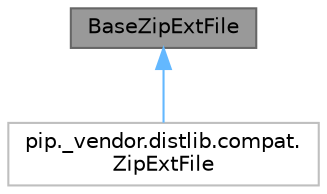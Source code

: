 digraph "BaseZipExtFile"
{
 // LATEX_PDF_SIZE
  bgcolor="transparent";
  edge [fontname=Helvetica,fontsize=10,labelfontname=Helvetica,labelfontsize=10];
  node [fontname=Helvetica,fontsize=10,shape=box,height=0.2,width=0.4];
  Node1 [id="Node000001",label="BaseZipExtFile",height=0.2,width=0.4,color="gray40", fillcolor="grey60", style="filled", fontcolor="black",tooltip=" "];
  Node1 -> Node2 [id="edge1_Node000001_Node000002",dir="back",color="steelblue1",style="solid",tooltip=" "];
  Node2 [id="Node000002",label="pip._vendor.distlib.compat.\lZipExtFile",height=0.2,width=0.4,color="grey75", fillcolor="white", style="filled",URL="$da/d5d/classpip_1_1__vendor_1_1distlib_1_1compat_1_1ZipExtFile.html",tooltip=" "];
}
